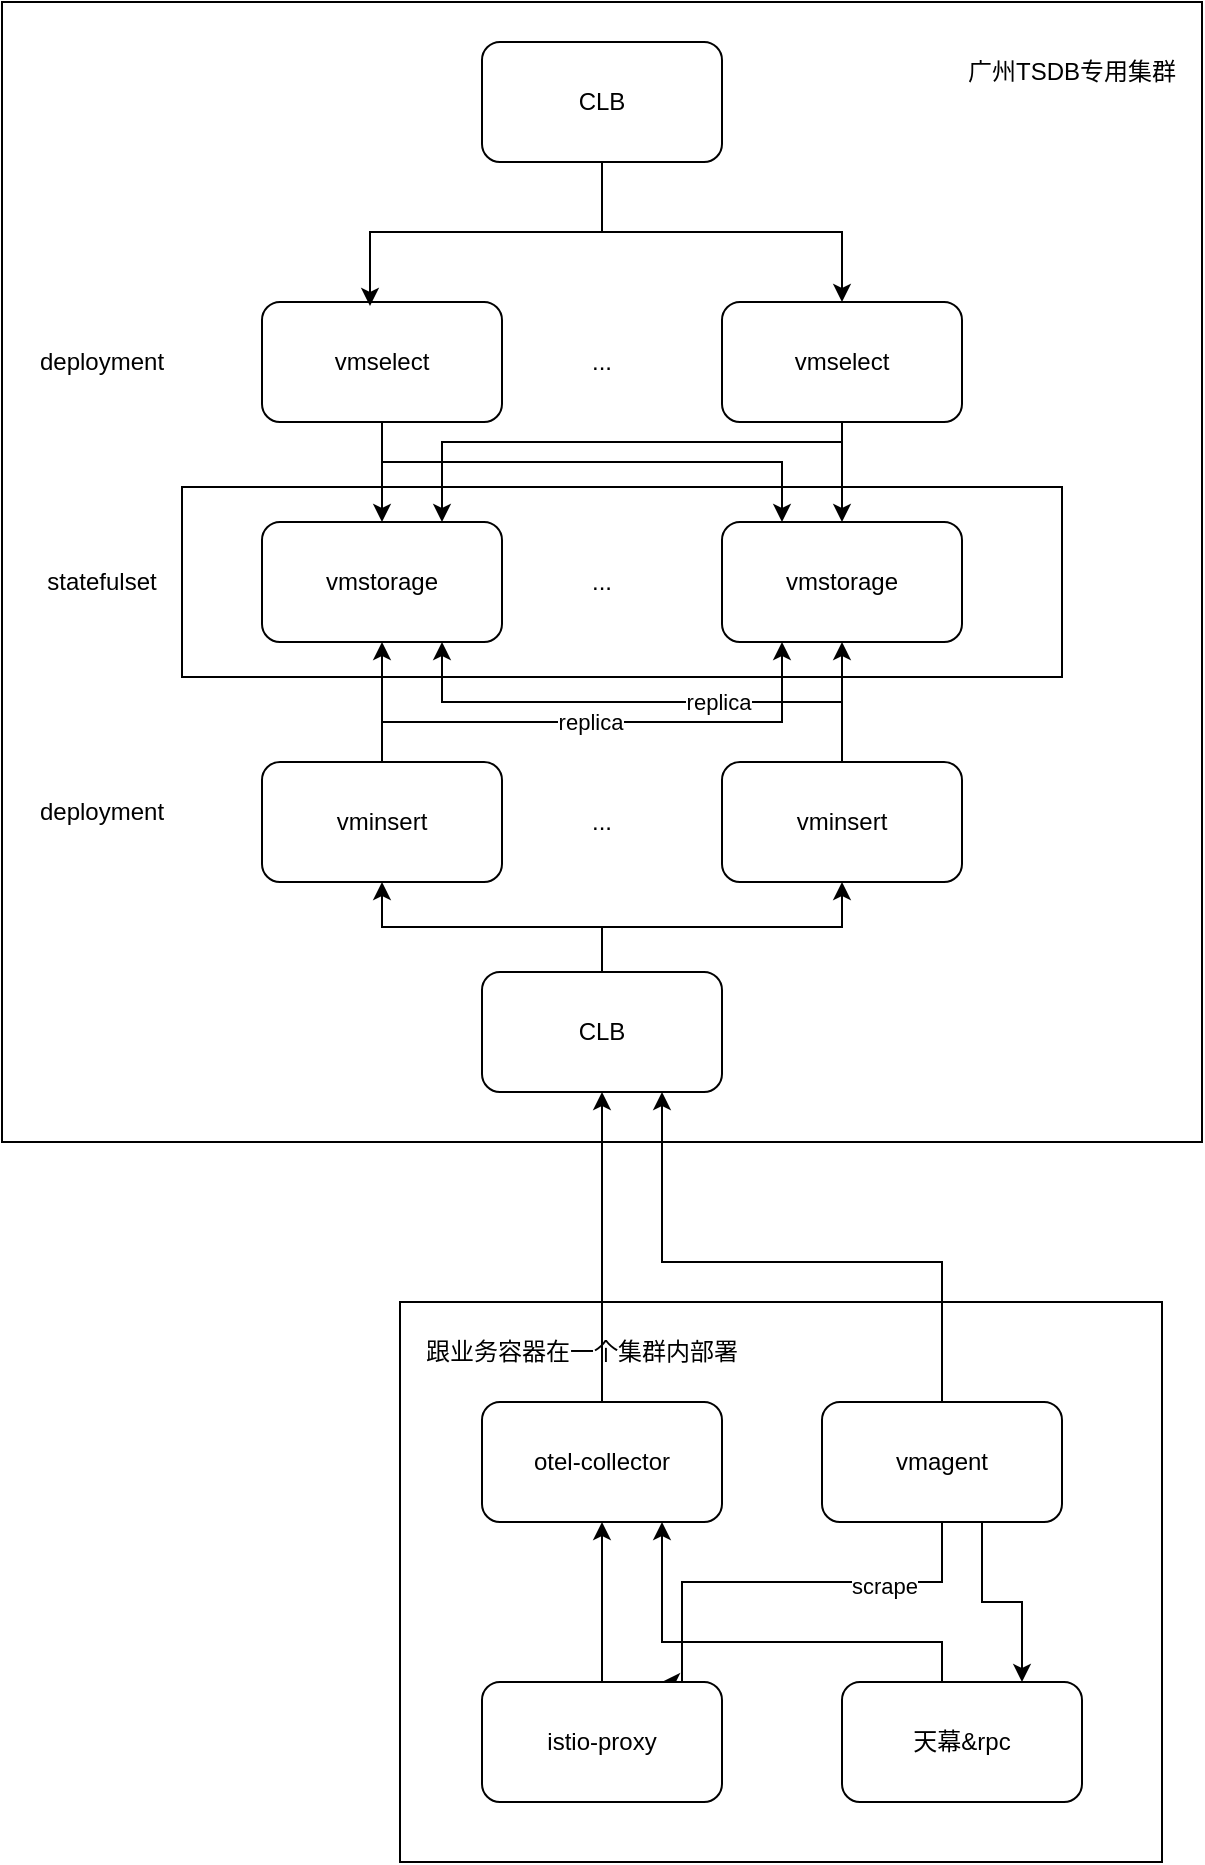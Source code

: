 <mxfile version="26.1.1">
  <diagram name="第 1 页" id="R3bZLpq1CbTckpkz8LRK">
    <mxGraphModel dx="1050" dy="665" grid="1" gridSize="10" guides="1" tooltips="1" connect="1" arrows="1" fold="1" page="1" pageScale="1" pageWidth="827" pageHeight="1169" math="0" shadow="0">
      <root>
        <mxCell id="0" />
        <mxCell id="1" parent="0" />
        <mxCell id="G0lFpCkbNMLWbfeOzLDd-76" value="" style="rounded=0;whiteSpace=wrap;html=1;" vertex="1" parent="1">
          <mxGeometry x="30" y="40" width="600" height="570" as="geometry" />
        </mxCell>
        <mxCell id="G0lFpCkbNMLWbfeOzLDd-71" value="" style="rounded=0;whiteSpace=wrap;html=1;" vertex="1" parent="1">
          <mxGeometry x="229" y="690" width="381" height="280" as="geometry" />
        </mxCell>
        <mxCell id="G0lFpCkbNMLWbfeOzLDd-22" value="" style="rounded=0;whiteSpace=wrap;html=1;" vertex="1" parent="1">
          <mxGeometry x="120" y="282.5" width="440" height="95" as="geometry" />
        </mxCell>
        <mxCell id="G0lFpCkbNMLWbfeOzLDd-11" value="" style="edgeStyle=orthogonalEdgeStyle;rounded=0;orthogonalLoop=1;jettySize=auto;html=1;" edge="1" parent="1" source="G0lFpCkbNMLWbfeOzLDd-1" target="G0lFpCkbNMLWbfeOzLDd-5">
          <mxGeometry relative="1" as="geometry" />
        </mxCell>
        <mxCell id="G0lFpCkbNMLWbfeOzLDd-13" style="edgeStyle=orthogonalEdgeStyle;rounded=0;orthogonalLoop=1;jettySize=auto;html=1;entryX=0.25;entryY=0;entryDx=0;entryDy=0;" edge="1" parent="1" source="G0lFpCkbNMLWbfeOzLDd-1" target="G0lFpCkbNMLWbfeOzLDd-6">
          <mxGeometry relative="1" as="geometry">
            <Array as="points">
              <mxPoint x="220" y="270" />
              <mxPoint x="420" y="270" />
            </Array>
          </mxGeometry>
        </mxCell>
        <mxCell id="G0lFpCkbNMLWbfeOzLDd-1" value="vmselect" style="rounded=1;whiteSpace=wrap;html=1;" vertex="1" parent="1">
          <mxGeometry x="160" y="190" width="120" height="60" as="geometry" />
        </mxCell>
        <mxCell id="G0lFpCkbNMLWbfeOzLDd-12" value="" style="edgeStyle=orthogonalEdgeStyle;rounded=0;orthogonalLoop=1;jettySize=auto;html=1;" edge="1" parent="1" source="G0lFpCkbNMLWbfeOzLDd-2" target="G0lFpCkbNMLWbfeOzLDd-6">
          <mxGeometry relative="1" as="geometry" />
        </mxCell>
        <mxCell id="G0lFpCkbNMLWbfeOzLDd-14" style="edgeStyle=orthogonalEdgeStyle;rounded=0;orthogonalLoop=1;jettySize=auto;html=1;entryX=0.75;entryY=0;entryDx=0;entryDy=0;" edge="1" parent="1" source="G0lFpCkbNMLWbfeOzLDd-2" target="G0lFpCkbNMLWbfeOzLDd-5">
          <mxGeometry relative="1" as="geometry">
            <Array as="points">
              <mxPoint x="450" y="260" />
              <mxPoint x="250" y="260" />
            </Array>
          </mxGeometry>
        </mxCell>
        <mxCell id="G0lFpCkbNMLWbfeOzLDd-2" value="vmselect" style="rounded=1;whiteSpace=wrap;html=1;" vertex="1" parent="1">
          <mxGeometry x="390" y="190" width="120" height="60" as="geometry" />
        </mxCell>
        <mxCell id="G0lFpCkbNMLWbfeOzLDd-4" value="..." style="text;html=1;align=center;verticalAlign=middle;whiteSpace=wrap;rounded=0;" vertex="1" parent="1">
          <mxGeometry x="300" y="205" width="60" height="30" as="geometry" />
        </mxCell>
        <mxCell id="G0lFpCkbNMLWbfeOzLDd-5" value="vmstorage" style="rounded=1;whiteSpace=wrap;html=1;" vertex="1" parent="1">
          <mxGeometry x="160" y="300" width="120" height="60" as="geometry" />
        </mxCell>
        <mxCell id="G0lFpCkbNMLWbfeOzLDd-6" value="vmstorage" style="rounded=1;whiteSpace=wrap;html=1;" vertex="1" parent="1">
          <mxGeometry x="390" y="300" width="120" height="60" as="geometry" />
        </mxCell>
        <mxCell id="G0lFpCkbNMLWbfeOzLDd-7" value="..." style="text;html=1;align=center;verticalAlign=middle;whiteSpace=wrap;rounded=0;" vertex="1" parent="1">
          <mxGeometry x="300" y="315" width="60" height="30" as="geometry" />
        </mxCell>
        <mxCell id="G0lFpCkbNMLWbfeOzLDd-15" value="" style="edgeStyle=orthogonalEdgeStyle;rounded=0;orthogonalLoop=1;jettySize=auto;html=1;" edge="1" parent="1" source="G0lFpCkbNMLWbfeOzLDd-8" target="G0lFpCkbNMLWbfeOzLDd-5">
          <mxGeometry relative="1" as="geometry" />
        </mxCell>
        <mxCell id="G0lFpCkbNMLWbfeOzLDd-17" style="edgeStyle=orthogonalEdgeStyle;rounded=0;orthogonalLoop=1;jettySize=auto;html=1;entryX=0.25;entryY=1;entryDx=0;entryDy=0;" edge="1" parent="1" source="G0lFpCkbNMLWbfeOzLDd-8" target="G0lFpCkbNMLWbfeOzLDd-6">
          <mxGeometry relative="1" as="geometry">
            <Array as="points">
              <mxPoint x="220" y="400" />
              <mxPoint x="420" y="400" />
            </Array>
          </mxGeometry>
        </mxCell>
        <mxCell id="G0lFpCkbNMLWbfeOzLDd-18" value="replica" style="edgeLabel;html=1;align=center;verticalAlign=middle;resizable=0;points=[];" vertex="1" connectable="0" parent="G0lFpCkbNMLWbfeOzLDd-17">
          <mxGeometry x="-0.046" relative="1" as="geometry">
            <mxPoint as="offset" />
          </mxGeometry>
        </mxCell>
        <mxCell id="G0lFpCkbNMLWbfeOzLDd-8" value="vminsert" style="rounded=1;whiteSpace=wrap;html=1;" vertex="1" parent="1">
          <mxGeometry x="160" y="420" width="120" height="60" as="geometry" />
        </mxCell>
        <mxCell id="G0lFpCkbNMLWbfeOzLDd-19" value="" style="edgeStyle=orthogonalEdgeStyle;rounded=0;orthogonalLoop=1;jettySize=auto;html=1;" edge="1" parent="1" source="G0lFpCkbNMLWbfeOzLDd-9" target="G0lFpCkbNMLWbfeOzLDd-6">
          <mxGeometry relative="1" as="geometry" />
        </mxCell>
        <mxCell id="G0lFpCkbNMLWbfeOzLDd-20" style="edgeStyle=orthogonalEdgeStyle;rounded=0;orthogonalLoop=1;jettySize=auto;html=1;entryX=0.75;entryY=1;entryDx=0;entryDy=0;" edge="1" parent="1" source="G0lFpCkbNMLWbfeOzLDd-9" target="G0lFpCkbNMLWbfeOzLDd-5">
          <mxGeometry relative="1" as="geometry">
            <Array as="points">
              <mxPoint x="450" y="390" />
              <mxPoint x="250" y="390" />
            </Array>
          </mxGeometry>
        </mxCell>
        <mxCell id="G0lFpCkbNMLWbfeOzLDd-21" value="replica" style="edgeLabel;html=1;align=center;verticalAlign=middle;resizable=0;points=[];" vertex="1" connectable="0" parent="G0lFpCkbNMLWbfeOzLDd-20">
          <mxGeometry x="-0.292" relative="1" as="geometry">
            <mxPoint as="offset" />
          </mxGeometry>
        </mxCell>
        <mxCell id="G0lFpCkbNMLWbfeOzLDd-9" value="vminsert" style="rounded=1;whiteSpace=wrap;html=1;" vertex="1" parent="1">
          <mxGeometry x="390" y="420" width="120" height="60" as="geometry" />
        </mxCell>
        <mxCell id="G0lFpCkbNMLWbfeOzLDd-10" value="..." style="text;html=1;align=center;verticalAlign=middle;whiteSpace=wrap;rounded=0;" vertex="1" parent="1">
          <mxGeometry x="300" y="435" width="60" height="30" as="geometry" />
        </mxCell>
        <mxCell id="G0lFpCkbNMLWbfeOzLDd-23" value="statefulset" style="text;html=1;align=center;verticalAlign=middle;whiteSpace=wrap;rounded=0;" vertex="1" parent="1">
          <mxGeometry x="40" y="315" width="80" height="30" as="geometry" />
        </mxCell>
        <mxCell id="G0lFpCkbNMLWbfeOzLDd-24" value="deployment" style="text;html=1;align=center;verticalAlign=middle;whiteSpace=wrap;rounded=0;" vertex="1" parent="1">
          <mxGeometry x="50" y="205" width="60" height="30" as="geometry" />
        </mxCell>
        <mxCell id="G0lFpCkbNMLWbfeOzLDd-25" value="deployment" style="text;html=1;align=center;verticalAlign=middle;whiteSpace=wrap;rounded=0;" vertex="1" parent="1">
          <mxGeometry x="50" y="430" width="60" height="30" as="geometry" />
        </mxCell>
        <mxCell id="G0lFpCkbNMLWbfeOzLDd-28" style="edgeStyle=orthogonalEdgeStyle;rounded=0;orthogonalLoop=1;jettySize=auto;html=1;entryX=0.5;entryY=0;entryDx=0;entryDy=0;" edge="1" parent="1" source="G0lFpCkbNMLWbfeOzLDd-26" target="G0lFpCkbNMLWbfeOzLDd-2">
          <mxGeometry relative="1" as="geometry" />
        </mxCell>
        <mxCell id="G0lFpCkbNMLWbfeOzLDd-26" value="CLB" style="rounded=1;whiteSpace=wrap;html=1;" vertex="1" parent="1">
          <mxGeometry x="270" y="60" width="120" height="60" as="geometry" />
        </mxCell>
        <mxCell id="G0lFpCkbNMLWbfeOzLDd-27" style="edgeStyle=orthogonalEdgeStyle;rounded=0;orthogonalLoop=1;jettySize=auto;html=1;entryX=0.45;entryY=0.033;entryDx=0;entryDy=0;entryPerimeter=0;" edge="1" parent="1" source="G0lFpCkbNMLWbfeOzLDd-26" target="G0lFpCkbNMLWbfeOzLDd-1">
          <mxGeometry relative="1" as="geometry" />
        </mxCell>
        <mxCell id="G0lFpCkbNMLWbfeOzLDd-30" style="edgeStyle=orthogonalEdgeStyle;rounded=0;orthogonalLoop=1;jettySize=auto;html=1;" edge="1" parent="1" source="G0lFpCkbNMLWbfeOzLDd-29" target="G0lFpCkbNMLWbfeOzLDd-8">
          <mxGeometry relative="1" as="geometry" />
        </mxCell>
        <mxCell id="G0lFpCkbNMLWbfeOzLDd-31" style="edgeStyle=orthogonalEdgeStyle;rounded=0;orthogonalLoop=1;jettySize=auto;html=1;entryX=0.5;entryY=1;entryDx=0;entryDy=0;" edge="1" parent="1" source="G0lFpCkbNMLWbfeOzLDd-29" target="G0lFpCkbNMLWbfeOzLDd-9">
          <mxGeometry relative="1" as="geometry" />
        </mxCell>
        <mxCell id="G0lFpCkbNMLWbfeOzLDd-29" value="CLB" style="rounded=1;whiteSpace=wrap;html=1;" vertex="1" parent="1">
          <mxGeometry x="270" y="525" width="120" height="60" as="geometry" />
        </mxCell>
        <mxCell id="G0lFpCkbNMLWbfeOzLDd-64" style="edgeStyle=orthogonalEdgeStyle;rounded=0;orthogonalLoop=1;jettySize=auto;html=1;entryX=0.5;entryY=1;entryDx=0;entryDy=0;" edge="1" parent="1" source="G0lFpCkbNMLWbfeOzLDd-32" target="G0lFpCkbNMLWbfeOzLDd-29">
          <mxGeometry relative="1" as="geometry" />
        </mxCell>
        <mxCell id="G0lFpCkbNMLWbfeOzLDd-32" value="otel-collector" style="rounded=1;whiteSpace=wrap;html=1;" vertex="1" parent="1">
          <mxGeometry x="270" y="740" width="120" height="60" as="geometry" />
        </mxCell>
        <mxCell id="G0lFpCkbNMLWbfeOzLDd-65" style="edgeStyle=orthogonalEdgeStyle;rounded=0;orthogonalLoop=1;jettySize=auto;html=1;entryX=0.75;entryY=1;entryDx=0;entryDy=0;" edge="1" parent="1" source="G0lFpCkbNMLWbfeOzLDd-63" target="G0lFpCkbNMLWbfeOzLDd-29">
          <mxGeometry relative="1" as="geometry">
            <Array as="points">
              <mxPoint x="500" y="670" />
              <mxPoint x="360" y="670" />
            </Array>
          </mxGeometry>
        </mxCell>
        <mxCell id="G0lFpCkbNMLWbfeOzLDd-73" style="edgeStyle=orthogonalEdgeStyle;rounded=0;orthogonalLoop=1;jettySize=auto;html=1;entryX=0.75;entryY=0;entryDx=0;entryDy=0;" edge="1" parent="1" source="G0lFpCkbNMLWbfeOzLDd-63" target="G0lFpCkbNMLWbfeOzLDd-67">
          <mxGeometry relative="1" as="geometry">
            <Array as="points">
              <mxPoint x="500" y="830" />
              <mxPoint x="370" y="830" />
              <mxPoint x="370" y="880" />
            </Array>
          </mxGeometry>
        </mxCell>
        <mxCell id="G0lFpCkbNMLWbfeOzLDd-75" value="scrape" style="edgeLabel;html=1;align=center;verticalAlign=middle;resizable=0;points=[];" vertex="1" connectable="0" parent="G0lFpCkbNMLWbfeOzLDd-73">
          <mxGeometry x="-0.464" y="2" relative="1" as="geometry">
            <mxPoint as="offset" />
          </mxGeometry>
        </mxCell>
        <mxCell id="G0lFpCkbNMLWbfeOzLDd-74" style="edgeStyle=orthogonalEdgeStyle;rounded=0;orthogonalLoop=1;jettySize=auto;html=1;entryX=0.75;entryY=0;entryDx=0;entryDy=0;" edge="1" parent="1" source="G0lFpCkbNMLWbfeOzLDd-63" target="G0lFpCkbNMLWbfeOzLDd-68">
          <mxGeometry relative="1" as="geometry">
            <Array as="points">
              <mxPoint x="520" y="840" />
              <mxPoint x="540" y="840" />
            </Array>
          </mxGeometry>
        </mxCell>
        <mxCell id="G0lFpCkbNMLWbfeOzLDd-63" value="vmagent" style="rounded=1;whiteSpace=wrap;html=1;" vertex="1" parent="1">
          <mxGeometry x="440" y="740" width="120" height="60" as="geometry" />
        </mxCell>
        <mxCell id="G0lFpCkbNMLWbfeOzLDd-69" value="" style="edgeStyle=orthogonalEdgeStyle;rounded=0;orthogonalLoop=1;jettySize=auto;html=1;" edge="1" parent="1" source="G0lFpCkbNMLWbfeOzLDd-67" target="G0lFpCkbNMLWbfeOzLDd-32">
          <mxGeometry relative="1" as="geometry" />
        </mxCell>
        <mxCell id="G0lFpCkbNMLWbfeOzLDd-67" value="istio-proxy" style="rounded=1;whiteSpace=wrap;html=1;" vertex="1" parent="1">
          <mxGeometry x="270" y="880" width="120" height="60" as="geometry" />
        </mxCell>
        <mxCell id="G0lFpCkbNMLWbfeOzLDd-70" style="edgeStyle=orthogonalEdgeStyle;rounded=0;orthogonalLoop=1;jettySize=auto;html=1;entryX=0.75;entryY=1;entryDx=0;entryDy=0;" edge="1" parent="1" source="G0lFpCkbNMLWbfeOzLDd-68" target="G0lFpCkbNMLWbfeOzLDd-32">
          <mxGeometry relative="1" as="geometry">
            <Array as="points">
              <mxPoint x="500" y="860" />
              <mxPoint x="360" y="860" />
            </Array>
          </mxGeometry>
        </mxCell>
        <mxCell id="G0lFpCkbNMLWbfeOzLDd-68" value="天幕&amp;amp;rpc" style="rounded=1;whiteSpace=wrap;html=1;" vertex="1" parent="1">
          <mxGeometry x="450" y="880" width="120" height="60" as="geometry" />
        </mxCell>
        <mxCell id="G0lFpCkbNMLWbfeOzLDd-72" value="跟业务容器在一个集群内部署" style="text;html=1;align=center;verticalAlign=middle;whiteSpace=wrap;rounded=0;" vertex="1" parent="1">
          <mxGeometry x="240" y="700" width="160" height="30" as="geometry" />
        </mxCell>
        <mxCell id="G0lFpCkbNMLWbfeOzLDd-77" value="广州TSDB专用集群" style="text;html=1;align=center;verticalAlign=middle;whiteSpace=wrap;rounded=0;" vertex="1" parent="1">
          <mxGeometry x="510" y="60" width="110" height="30" as="geometry" />
        </mxCell>
      </root>
    </mxGraphModel>
  </diagram>
</mxfile>
